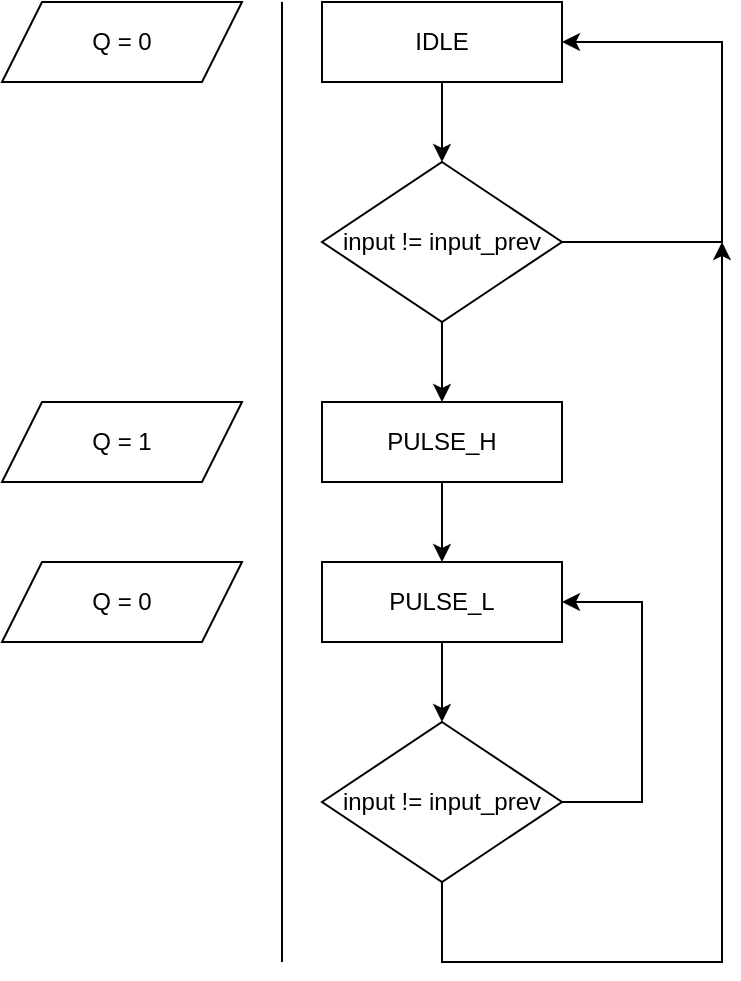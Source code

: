 <mxfile version="28.0.6">
  <diagram name="Page-1" id="OYpJJp7U38o1A6hQL1TL">
    <mxGraphModel dx="1181" dy="630" grid="0" gridSize="10" guides="1" tooltips="1" connect="1" arrows="1" fold="1" page="1" pageScale="1" pageWidth="827" pageHeight="1169" math="0" shadow="0">
      <root>
        <mxCell id="0" />
        <mxCell id="1" parent="0" />
        <mxCell id="lgSeX5RfZn7N1EKC3K1u-6" style="edgeStyle=orthogonalEdgeStyle;rounded=0;orthogonalLoop=1;jettySize=auto;html=1;exitX=0.5;exitY=1;exitDx=0;exitDy=0;entryX=0.5;entryY=0;entryDx=0;entryDy=0;" edge="1" parent="1" source="lgSeX5RfZn7N1EKC3K1u-1" target="lgSeX5RfZn7N1EKC3K1u-4">
          <mxGeometry relative="1" as="geometry" />
        </mxCell>
        <mxCell id="lgSeX5RfZn7N1EKC3K1u-1" value="IDLE" style="rounded=0;whiteSpace=wrap;html=1;" vertex="1" parent="1">
          <mxGeometry x="200" y="80" width="120" height="40" as="geometry" />
        </mxCell>
        <mxCell id="lgSeX5RfZn7N1EKC3K1u-10" style="edgeStyle=orthogonalEdgeStyle;rounded=0;orthogonalLoop=1;jettySize=auto;html=1;entryX=0.5;entryY=0;entryDx=0;entryDy=0;" edge="1" parent="1" source="lgSeX5RfZn7N1EKC3K1u-2" target="lgSeX5RfZn7N1EKC3K1u-3">
          <mxGeometry relative="1" as="geometry" />
        </mxCell>
        <mxCell id="lgSeX5RfZn7N1EKC3K1u-2" value="PULSE_H" style="rounded=0;whiteSpace=wrap;html=1;" vertex="1" parent="1">
          <mxGeometry x="200" y="280" width="120" height="40" as="geometry" />
        </mxCell>
        <mxCell id="lgSeX5RfZn7N1EKC3K1u-11" style="edgeStyle=orthogonalEdgeStyle;rounded=0;orthogonalLoop=1;jettySize=auto;html=1;entryX=0.5;entryY=0;entryDx=0;entryDy=0;" edge="1" parent="1" source="lgSeX5RfZn7N1EKC3K1u-3" target="lgSeX5RfZn7N1EKC3K1u-5">
          <mxGeometry relative="1" as="geometry" />
        </mxCell>
        <mxCell id="lgSeX5RfZn7N1EKC3K1u-3" value="PULSE_L" style="rounded=0;whiteSpace=wrap;html=1;" vertex="1" parent="1">
          <mxGeometry x="200" y="360" width="120" height="40" as="geometry" />
        </mxCell>
        <mxCell id="lgSeX5RfZn7N1EKC3K1u-7" style="edgeStyle=orthogonalEdgeStyle;rounded=0;orthogonalLoop=1;jettySize=auto;html=1;exitX=0.5;exitY=1;exitDx=0;exitDy=0;entryX=0.5;entryY=0;entryDx=0;entryDy=0;" edge="1" parent="1" source="lgSeX5RfZn7N1EKC3K1u-4" target="lgSeX5RfZn7N1EKC3K1u-2">
          <mxGeometry relative="1" as="geometry" />
        </mxCell>
        <mxCell id="lgSeX5RfZn7N1EKC3K1u-9" style="edgeStyle=orthogonalEdgeStyle;rounded=0;orthogonalLoop=1;jettySize=auto;html=1;exitX=1;exitY=0.5;exitDx=0;exitDy=0;entryX=1;entryY=0.5;entryDx=0;entryDy=0;" edge="1" parent="1" source="lgSeX5RfZn7N1EKC3K1u-4" target="lgSeX5RfZn7N1EKC3K1u-1">
          <mxGeometry relative="1" as="geometry">
            <Array as="points">
              <mxPoint x="400" y="200" />
              <mxPoint x="400" y="100" />
            </Array>
          </mxGeometry>
        </mxCell>
        <mxCell id="lgSeX5RfZn7N1EKC3K1u-4" value="input != input_prev" style="rhombus;whiteSpace=wrap;html=1;" vertex="1" parent="1">
          <mxGeometry x="200" y="160" width="120" height="80" as="geometry" />
        </mxCell>
        <mxCell id="lgSeX5RfZn7N1EKC3K1u-12" style="edgeStyle=orthogonalEdgeStyle;rounded=0;orthogonalLoop=1;jettySize=auto;html=1;exitX=1;exitY=0.5;exitDx=0;exitDy=0;entryX=1;entryY=0.5;entryDx=0;entryDy=0;" edge="1" parent="1" source="lgSeX5RfZn7N1EKC3K1u-5" target="lgSeX5RfZn7N1EKC3K1u-3">
          <mxGeometry relative="1" as="geometry">
            <Array as="points">
              <mxPoint x="360" y="480" />
              <mxPoint x="360" y="380" />
            </Array>
          </mxGeometry>
        </mxCell>
        <mxCell id="lgSeX5RfZn7N1EKC3K1u-15" style="edgeStyle=orthogonalEdgeStyle;rounded=0;orthogonalLoop=1;jettySize=auto;html=1;exitX=0.5;exitY=1;exitDx=0;exitDy=0;" edge="1" parent="1" source="lgSeX5RfZn7N1EKC3K1u-5">
          <mxGeometry relative="1" as="geometry">
            <mxPoint x="400" y="200" as="targetPoint" />
            <Array as="points">
              <mxPoint x="260" y="560" />
              <mxPoint x="400" y="560" />
            </Array>
          </mxGeometry>
        </mxCell>
        <mxCell id="lgSeX5RfZn7N1EKC3K1u-5" value="input != input_prev" style="rhombus;whiteSpace=wrap;html=1;" vertex="1" parent="1">
          <mxGeometry x="200" y="440" width="120" height="80" as="geometry" />
        </mxCell>
        <mxCell id="lgSeX5RfZn7N1EKC3K1u-19" value="Q = 0" style="shape=parallelogram;perimeter=parallelogramPerimeter;whiteSpace=wrap;html=1;fixedSize=1;" vertex="1" parent="1">
          <mxGeometry x="40" y="80" width="120" height="40" as="geometry" />
        </mxCell>
        <mxCell id="lgSeX5RfZn7N1EKC3K1u-20" value="Q = 1" style="shape=parallelogram;perimeter=parallelogramPerimeter;whiteSpace=wrap;html=1;fixedSize=1;" vertex="1" parent="1">
          <mxGeometry x="40" y="280" width="120" height="40" as="geometry" />
        </mxCell>
        <mxCell id="lgSeX5RfZn7N1EKC3K1u-21" value="Q = 0" style="shape=parallelogram;perimeter=parallelogramPerimeter;whiteSpace=wrap;html=1;fixedSize=1;" vertex="1" parent="1">
          <mxGeometry x="40" y="360" width="120" height="40" as="geometry" />
        </mxCell>
        <mxCell id="lgSeX5RfZn7N1EKC3K1u-22" value="" style="endArrow=none;html=1;rounded=0;" edge="1" parent="1">
          <mxGeometry width="50" height="50" relative="1" as="geometry">
            <mxPoint x="180" y="560" as="sourcePoint" />
            <mxPoint x="180" y="80" as="targetPoint" />
          </mxGeometry>
        </mxCell>
      </root>
    </mxGraphModel>
  </diagram>
</mxfile>
